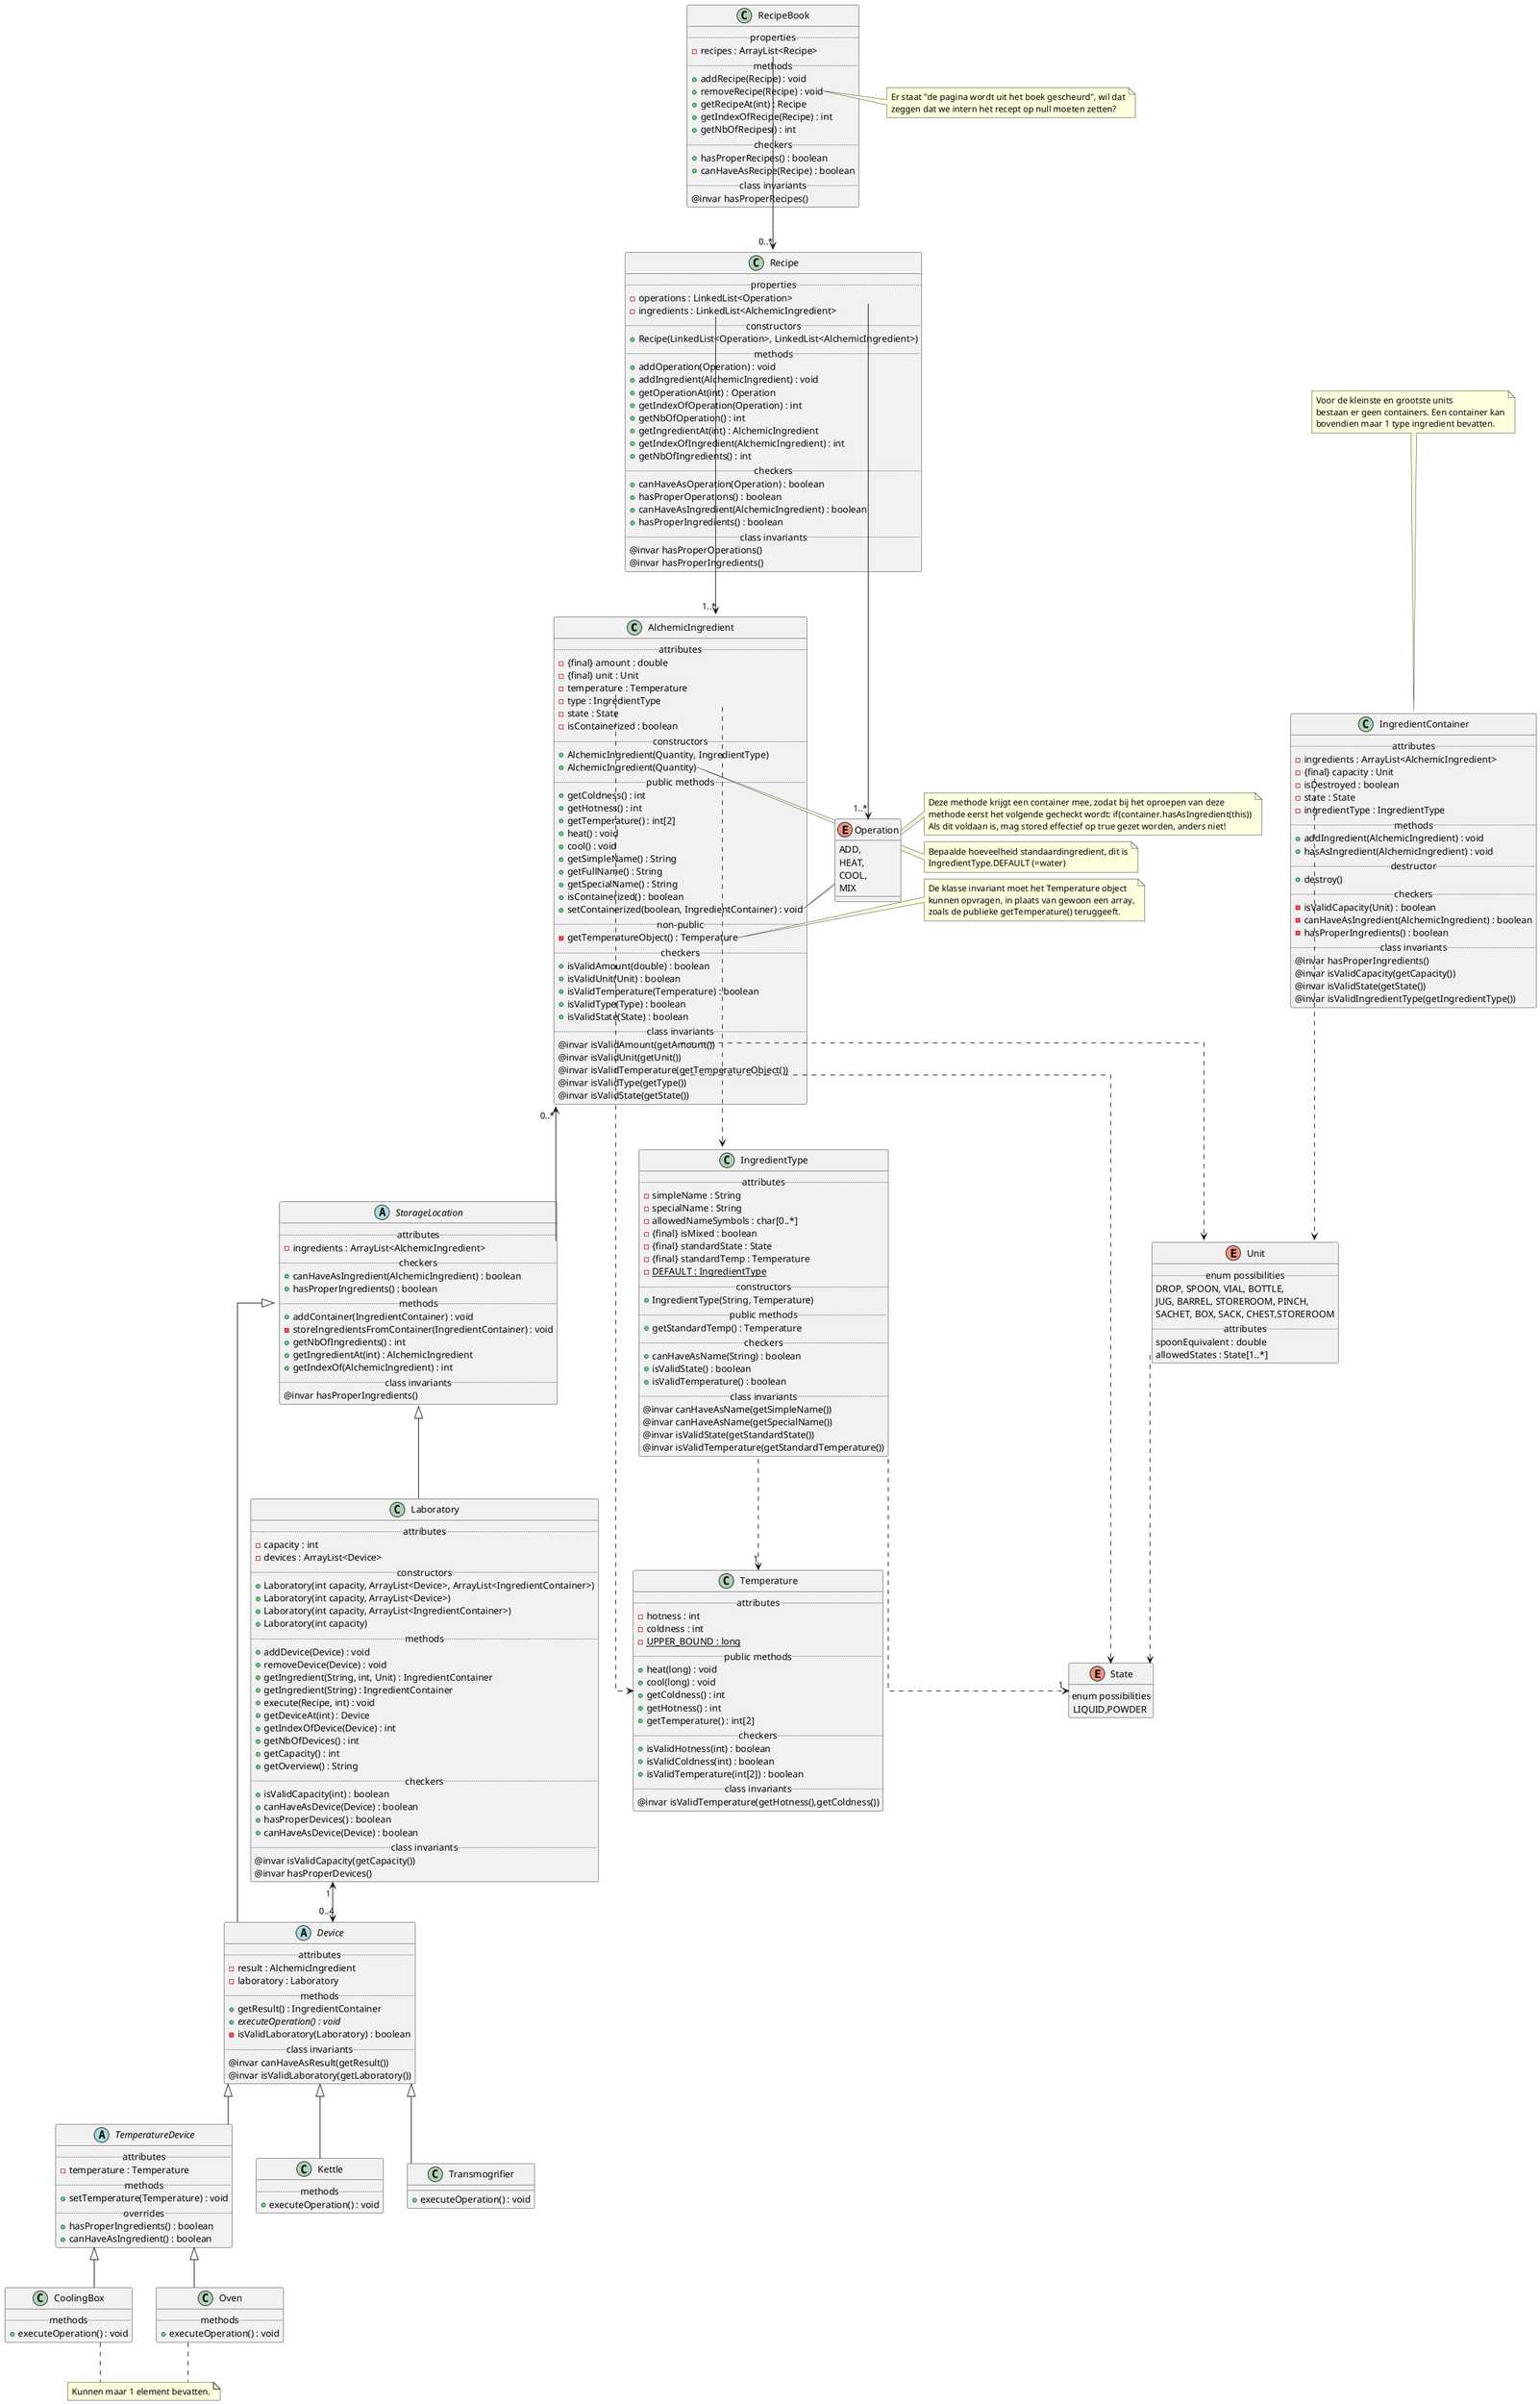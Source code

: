 @startuml

skinparam linetype ortho

class AlchemicIngredient {
..attributes..
- {final} amount : double
- {final} unit : Unit
- temperature : Temperature
- type : IngredientType
- state : State
- isContainerized : boolean
..constructors..
+ AlchemicIngredient(Quantity, IngredientType)
+ AlchemicIngredient(Quantity)
..public methods..
+ getColdness() : int
+ getHotness() : int
+ getTemperature() : int[2]
+ heat() : void
+ cool() : void
+ getSimpleName() : String
+ getFullName() : String
+ getSpecialName() : String
+ isContainerized() : boolean
+ setContainerized(boolean, IngredientContainer) : void
..non-public..
- getTemperatureObject() : Temperature
..checkers..
+ isValidAmount(double) : boolean
+ isValidUnit(Unit) : boolean
+ isValidTemperature(Temperature) : boolean
+ isValidType(Type) : boolean
+ isValidState(State) : boolean
..class invariants..
@invar isValidAmount(getAmount())
@invar isValidUnit(getUnit())
@invar isValidTemperature(getTemperatureObject())
@invar isValidType(getType())
@invar isValidState(getState())
}

note right of AlchemicIngredient::setContainerized
    Deze methode krijgt een container mee, zodat bij het oproepen van deze
    methode eerst het volgende gecheckt wordt: if(container.hasAsIngredient(this))
    Als dit voldaan is, mag stored effectief op true gezet worden, anders niet!
end note

note right of AlchemicIngredient::AlchemicIngredient(Quantity)
    Bepaalde hoeveelheid standaardingredient, dit is
    IngredientType.DEFAULT (=water)
end note

AlchemicIngredient::type ..> IngredientType
AlchemicIngredient::state ..> State
AlchemicIngredient::temperature ..> Temperature
AlchemicIngredient::unit ..> Unit
AlchemicIngredient "0..*" <-- StorageLocation::ingredients

note right of AlchemicIngredient::getTemperatureObject
    De klasse invariant moet het Temperature object
    kunnen opvragen, in plaats van gewoon een array,
    zoals de publieke getTemperature() teruggeeft.
end note

class IngredientType {
..attributes..
- simpleName : String
- specialName : String
- allowedNameSymbols : char[0..*]
- {final} isMixed : boolean
- {final} standardState : State
- {final} standardTemp : Temperature
- {static} DEFAULT : IngredientType
..constructors..
+ IngredientType(String, Temperature)
..public methods..
+ getStandardTemp() : Temperature
..checkers..
+ canHaveAsName(String) : boolean
+ isValidState() : boolean
+ isValidTemperature() : boolean
..class invariants..
@invar canHaveAsName(getSimpleName())
@invar canHaveAsName(getSpecialName())
@invar isValidState(getStandardState())
@invar isValidTemperature(getStandardTemperature())
}

note right of IngredientType::DEFAULT_INGREDIENT
    Het default ingredientType is water
    en hier kunnen we dus al direct een
    instantie van aanmaken!
end note

IngredientType::state ..> "1" State
IngredientType::temperature ..> "1" Temperature

enum State {
..enum possibilities..
LIQUID,POWDER
}

enum Unit {
..enum possibilities..
DROP, SPOON, VIAL, BOTTLE,
JUG, BARREL, STOREROOM, PINCH,
SACHET, BOX, SACK, CHEST,STOREROOM
..attributes..
spoonEquivalent : double
allowedStates : State[1..*]
}

Unit::allowedStates ..> State

class Temperature {
..attributes..
- hotness : int
- coldness : int
- {static} UPPER_BOUND : long
..public methods..
+ heat(long) : void
+ cool(long) : void
+ getColdness() : int
+ getHotness() : int
+ getTemperature() : int[2]
..checkers..
+ isValidHotness(int) : boolean
+ isValidColdness(int) : boolean
+ isValidTemperature(int[2]) : boolean
..class invariants..
'@invar isValidHotness(getHotness())
'@invar isValidColdness(getColdness())
@invar isValidTemperature(getHotness(),getColdness())
}

abstract class StorageLocation {
..attributes..
- ingredients : ArrayList<AlchemicIngredient>
..checkers..
+ canHaveAsIngredient(AlchemicIngredient) : boolean
+ hasProperIngredients() : boolean
..methods..
+ addContainer(IngredientContainer) : void
- storeIngredientsFromContainer(IngredientContainer) : void
+ getNbOfIngredients() : int
+ getIngredientAt(int) : AlchemicIngredient
+ getIndexOf(AlchemicIngredient) : int
..class invariants..
@invar hasProperIngredients()
}

class IngredientContainer {
..attributes..
- ingredients : ArrayList<AlchemicIngredient>
- {final} capacity : Unit
- isDestroyed : boolean
- state : State
- ingredientType : IngredientType
..methods..
+ addIngredient(AlchemicIngredient) : void
+ hasAsIngredient(AlchemicIngredient) : void
..destructor..
+ destroy()
..checkers..
- isValidCapacity(Unit) : boolean
- canHaveAsIngredient(AlchemicIngredient) : boolean
- hasProperIngredients() : boolean
..class invariants..
@invar hasProperIngredients()
@invar isValidCapacity(getCapacity())
@invar isValidState(getState())
@invar isValidIngredientType(getIngredientType())
}

IngredientContainer::capacity ..> Unit

note top of IngredientContainer
    Voor de kleinste en grootste units
    bestaan er geen containers. Een container kan
    bovendien maar 1 type ingredient bevatten.
end note

abstract class Device extends StorageLocation {
..attributes..
- result : AlchemicIngredient
- laboratory : Laboratory
..methods..
+ getResult() : IngredientContainer
+ {abstract} executeOperation() : void
- isValidLaboratory(Laboratory) : boolean
..class invariants..
@invar canHaveAsResult(getResult())
@invar isValidLaboratory(getLaboratory())
}
'
abstract class TemperatureDevice extends Device {
..attributes..
- temperature : Temperature
..methods..
+ setTemperature(Temperature) : void
..overrides..
+ hasProperIngredients() : boolean
+ canHaveAsIngredient() : boolean
}
'
class CoolingBox extends TemperatureDevice {
..methods..
+ executeOperation() : void
}
'
note "Kunnen maar 1 element bevatten." as N2
CoolingBox .. N2
Oven .. N2

class Oven extends TemperatureDevice {
..methods..
+ executeOperation() : void
}
'
class Kettle extends Device {
..methods..
+ executeOperation() : void
}
'
class Transmogrifier extends Device {
+ executeOperation() : void
}

'
class Laboratory extends StorageLocation {
..attributes..
- capacity : int
- devices : ArrayList<Device>
..constructors..
+ Laboratory(int capacity, ArrayList<Device>, ArrayList<IngredientContainer>)
+ Laboratory(int capacity, ArrayList<Device>)
+ Laboratory(int capacity, ArrayList<IngredientContainer>)
+ Laboratory(int capacity)
..methods..
+ addDevice(Device) : void
+ removeDevice(Device) : void
+ getIngredient(String, int, Unit) : IngredientContainer
+ getIngredient(String) : IngredientContainer
+ execute(Recipe, int) : void
+ getDeviceAt(int) : Device
+ getIndexOfDevice(Device) : int
+ getNbOfDevices() : int
+ getCapacity() : int
+ getOverview() : String
..checkers..
+ isValidCapacity(int) : boolean
+ canHaveAsDevice(Device) : boolean
+ hasProperDevices() : boolean
+ canHaveAsDevice(Device) : boolean
..class invariants..
@invar isValidCapacity(getCapacity())
@invar hasProperDevices()
}
'
Laboratory "1" <--> "0..4" Device

class Recipe {
..properties..
- operations : LinkedList<Operation>
- ingredients : LinkedList<AlchemicIngredient>
..constructors..
+ Recipe(LinkedList<Operation>, LinkedList<AlchemicIngredient>)
..methods..
+ addOperation(Operation) : void
+ addIngredient(AlchemicIngredient) : void
+ getOperationAt(int) : Operation
+ getIndexOfOperation(Operation) : int
+ getNbOfOperation() : int
+ getIngredientAt(int) : AlchemicIngredient
+ getIndexOfIngredient(AlchemicIngredient) : int
+ getNbOfIngredients() : int
..checkers..
+ canHaveAsOperation(Operation) : boolean
+ hasProperOperations() : boolean
+ canHaveAsIngredient(AlchemicIngredient) : boolean
+ hasProperIngredients() : boolean
..class invariants..
@invar hasProperOperations()
@invar hasProperIngredients()
}

enum Operation {
ADD,
HEAT,
COOL,
MIX
}

class RecipeBook {
..properties..
- recipes : ArrayList<Recipe>
..methods..
+ addRecipe(Recipe) : void
+ removeRecipe(Recipe) : void
+ getRecipeAt(int) : Recipe
+ getIndexOfRecipe(Recipe) : int
+ getNbOfRecipes() : int
..checkers..
+ hasProperRecipes() : boolean
+ canHaveAsRecipe(Recipe) : boolean
..class invariants..
@invar hasProperRecipes()
}

note right of RecipeBook::removeRecipe
    Er staat "de pagina wordt uit het boek gescheurd", wil dat
    zeggen dat we intern het recept op null moeten zetten?
end note

Recipe::operations --> "1..*" Operation
Recipe::ingredients --> "1..*" AlchemicIngredient
RecipeBook::recipes --> "0..*" Recipe

@enduml